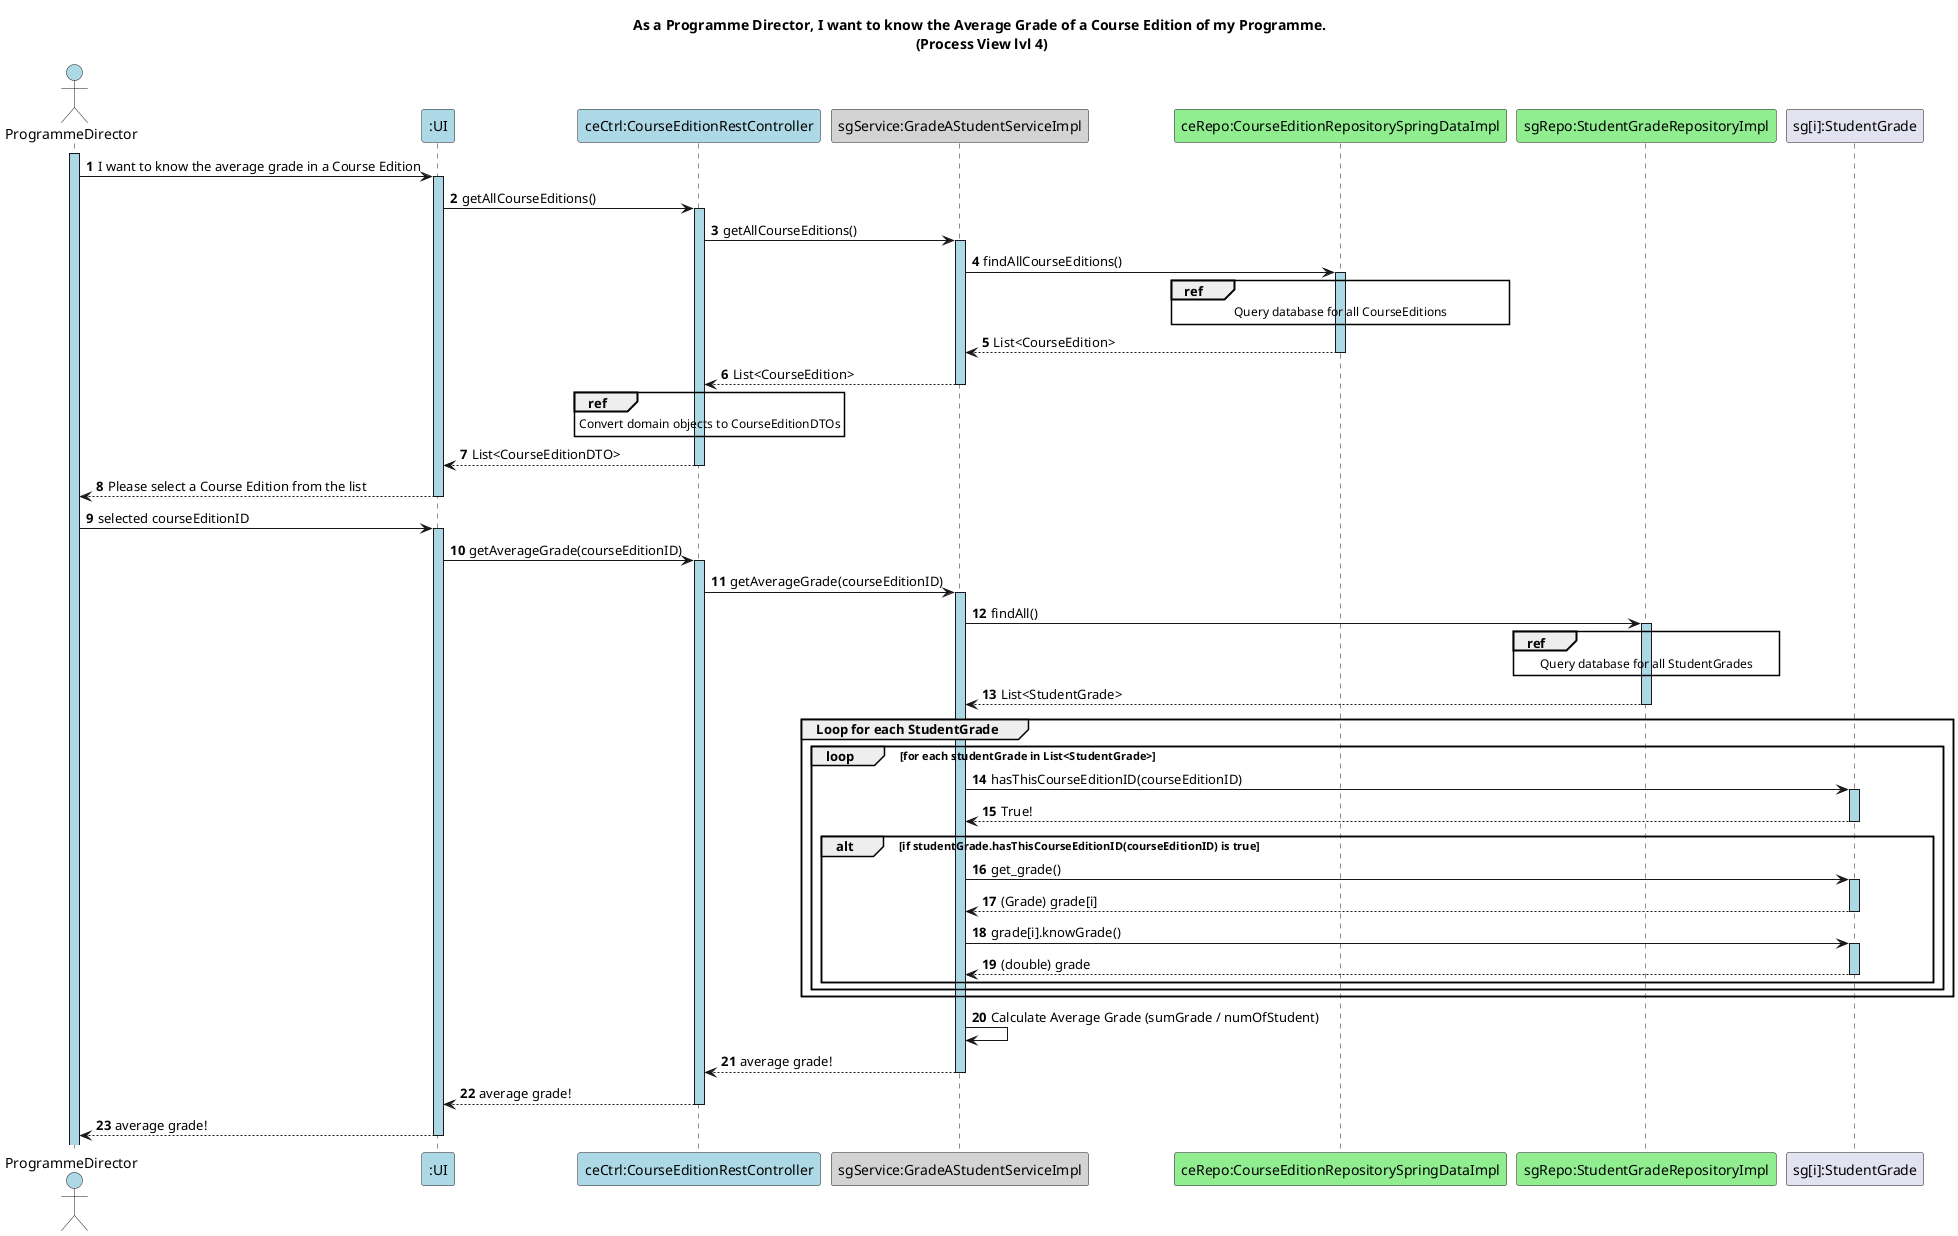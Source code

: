 @startuml

autonumber

title As a Programme Director, I want to know the Average Grade of a Course Edition of my Programme. \n(Process View lvl 4)

actor ProgrammeDirector as Admin #lightblue

participant ":UI" as UI #lightblue
participant "ceCtrl:CourseEditionRestController" as C #lightblue
participant "sgService:GradeAStudentServiceImpl" as S #lightgrey
participant "ceRepo:CourseEditionRepositorySpringDataImpl" as RCE #lightgreen
participant "sgRepo:StudentGradeRepositoryImpl" as SGR #lightgreen
participant "sg[i]:StudentGrade" as SG

activate Admin #lightblue
Admin -> UI ++ #lightblue: I want to know the average grade in a Course Edition

UI -> C ++ #lightblue: getAllCourseEditions()
C -> S ++ #lightblue: getAllCourseEditions()
S -> RCE ++ #lightblue: findAllCourseEditions()

ref over RCE
    Query database for all CourseEditions
end ref

RCE --> S --: List<CourseEdition>
S --> C --: List<CourseEdition>

ref over C
    Convert domain objects to CourseEditionDTOs
end ref

C --> UI --: List<CourseEditionDTO>
UI --> Admin --: Please select a Course Edition from the list

Admin -> UI ++ #lightblue: selected courseEditionID

UI -> C ++ #lightblue: getAverageGrade(courseEditionID)
C -> S ++ #lightblue: getAverageGrade(courseEditionID)

S -> SGR ++ #lightblue: findAll()
ref over SGR
    Query database for all StudentGrades
end ref

SGR --> S --: List<StudentGrade>

group Loop for each StudentGrade
    loop for each studentGrade in List<StudentGrade>
        S -> SG ++ #lightblue: hasThisCourseEditionID(courseEditionID)
        SG --> S --: True!
        alt if studentGrade.hasThisCourseEditionID(courseEditionID) is true
            S -> SG ++ #lightblue: get_grade()
            SG --> S --: (Grade) grade[i]
            S -> SG ++ #lightblue: grade[i].knowGrade()
            SG --> S --: (double) grade
        end
    end
end

S -> S : Calculate Average Grade (sumGrade / numOfStudent)
S --> C --: average grade!
C --> UI --: average grade!
UI --> Admin --: average grade!

@enduml
